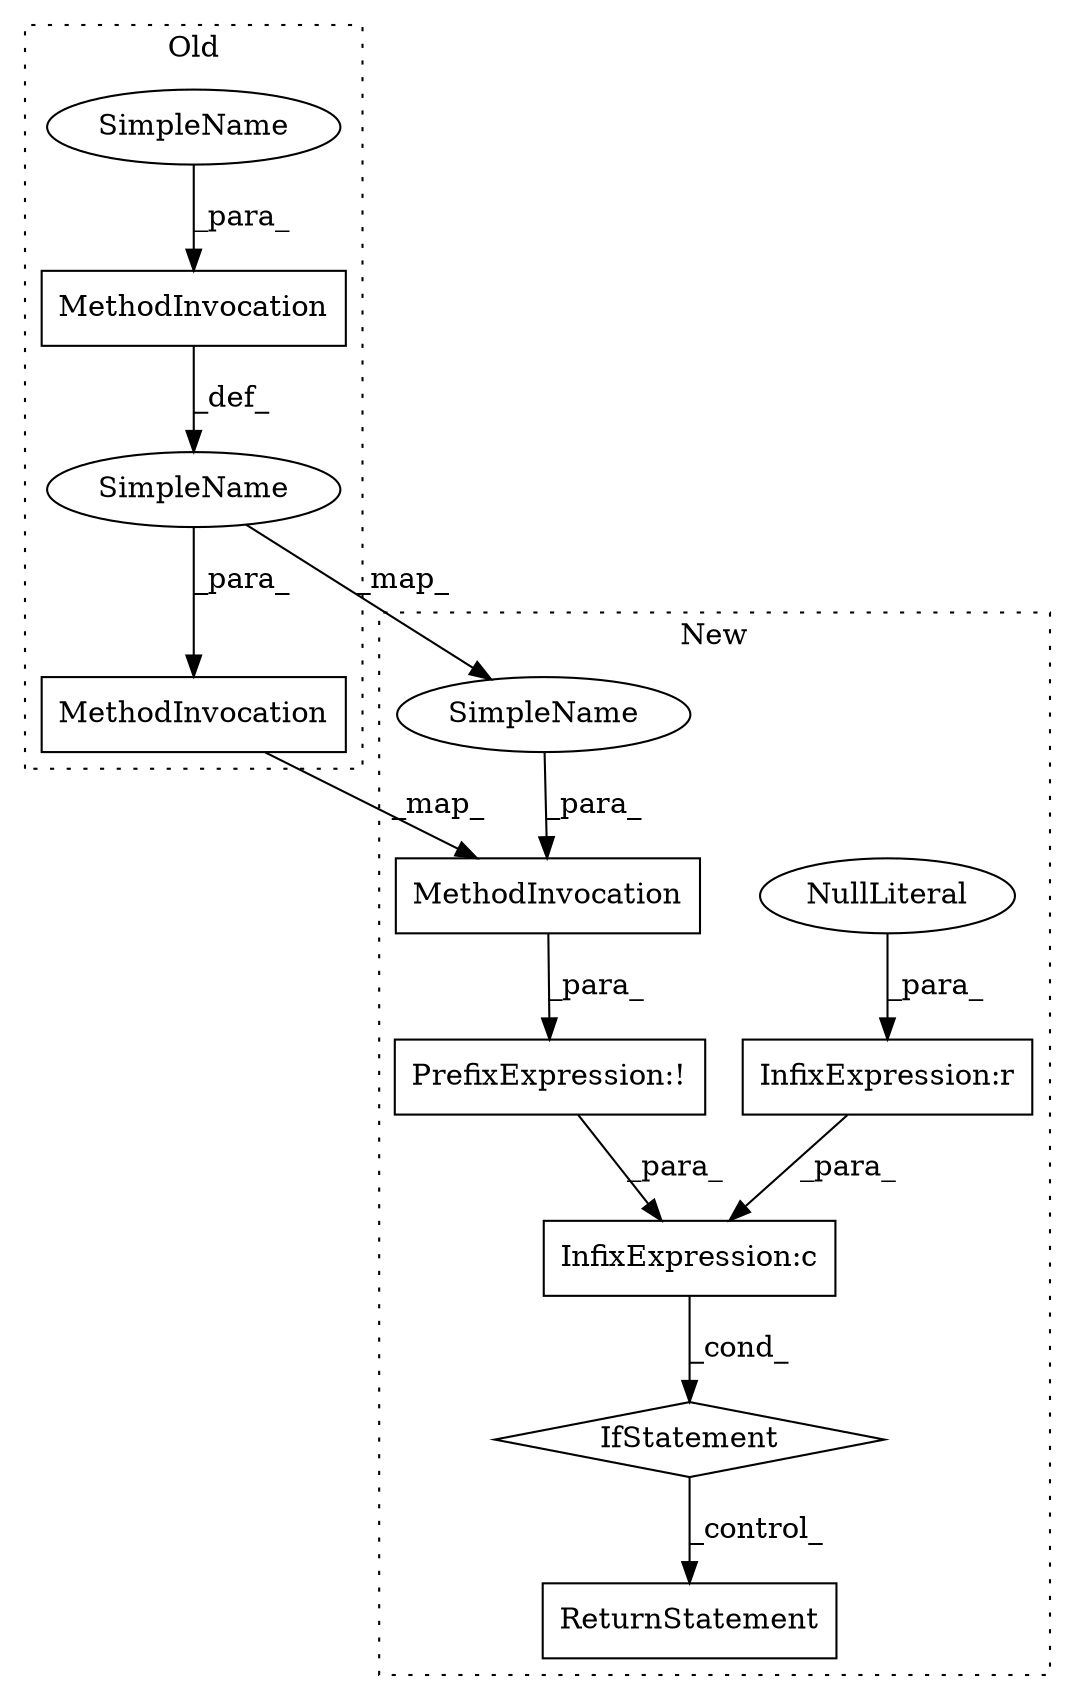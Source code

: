 digraph G {
subgraph cluster0 {
2 [label="MethodInvocation" a="32" s="8145,8155" l="9,1" shape="box"];
4 [label="MethodInvocation" a="32" s="8103,8123" l="13,1" shape="box"];
8 [label="SimpleName" a="42" s="8116" l="7" shape="ellipse"];
9 [label="SimpleName" a="42" s="8099" l="1" shape="ellipse"];
label = "Old";
style="dotted";
}
subgraph cluster1 {
1 [label="IfStatement" a="25" s="9837,9875" l="4,2" shape="diamond"];
3 [label="MethodInvocation" a="32" s="9848,9858" l="9,1" shape="box"];
5 [label="NullLiteral" a="33" s="9871" l="4" shape="ellipse"];
6 [label="ReturnStatement" a="41" s="9887" l="7" shape="box"];
7 [label="SimpleName" a="42" s="9814" l="1" shape="ellipse"];
10 [label="PrefixExpression:!" a="38" s="9841" l="1" shape="box"];
11 [label="InfixExpression:c" a="27" s="9859" l="4" shape="box"];
12 [label="InfixExpression:r" a="27" s="9867" l="4" shape="box"];
label = "New";
style="dotted";
}
1 -> 6 [label="_control_"];
2 -> 3 [label="_map_"];
3 -> 10 [label="_para_"];
4 -> 9 [label="_def_"];
5 -> 12 [label="_para_"];
7 -> 3 [label="_para_"];
8 -> 4 [label="_para_"];
9 -> 2 [label="_para_"];
9 -> 7 [label="_map_"];
10 -> 11 [label="_para_"];
11 -> 1 [label="_cond_"];
12 -> 11 [label="_para_"];
}